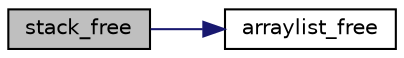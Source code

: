 digraph "stack_free"
{
 // INTERACTIVE_SVG=YES
 // LATEX_PDF_SIZE
  edge [fontname="Helvetica",fontsize="10",labelfontname="Helvetica",labelfontsize="10"];
  node [fontname="Helvetica",fontsize="10",shape=record];
  rankdir="LR";
  Node8 [label="stack_free",height=0.2,width=0.4,color="black", fillcolor="grey75", style="filled", fontcolor="black",tooltip=" "];
  Node8 -> Node9 [color="midnightblue",fontsize="10",style="solid",fontname="Helvetica"];
  Node9 [label="arraylist_free",height=0.2,width=0.4,color="black", fillcolor="white", style="filled",URL="$arraylist_8h.html#a029193533ec293e003a5f178a48d1215",tooltip=" "];
}
